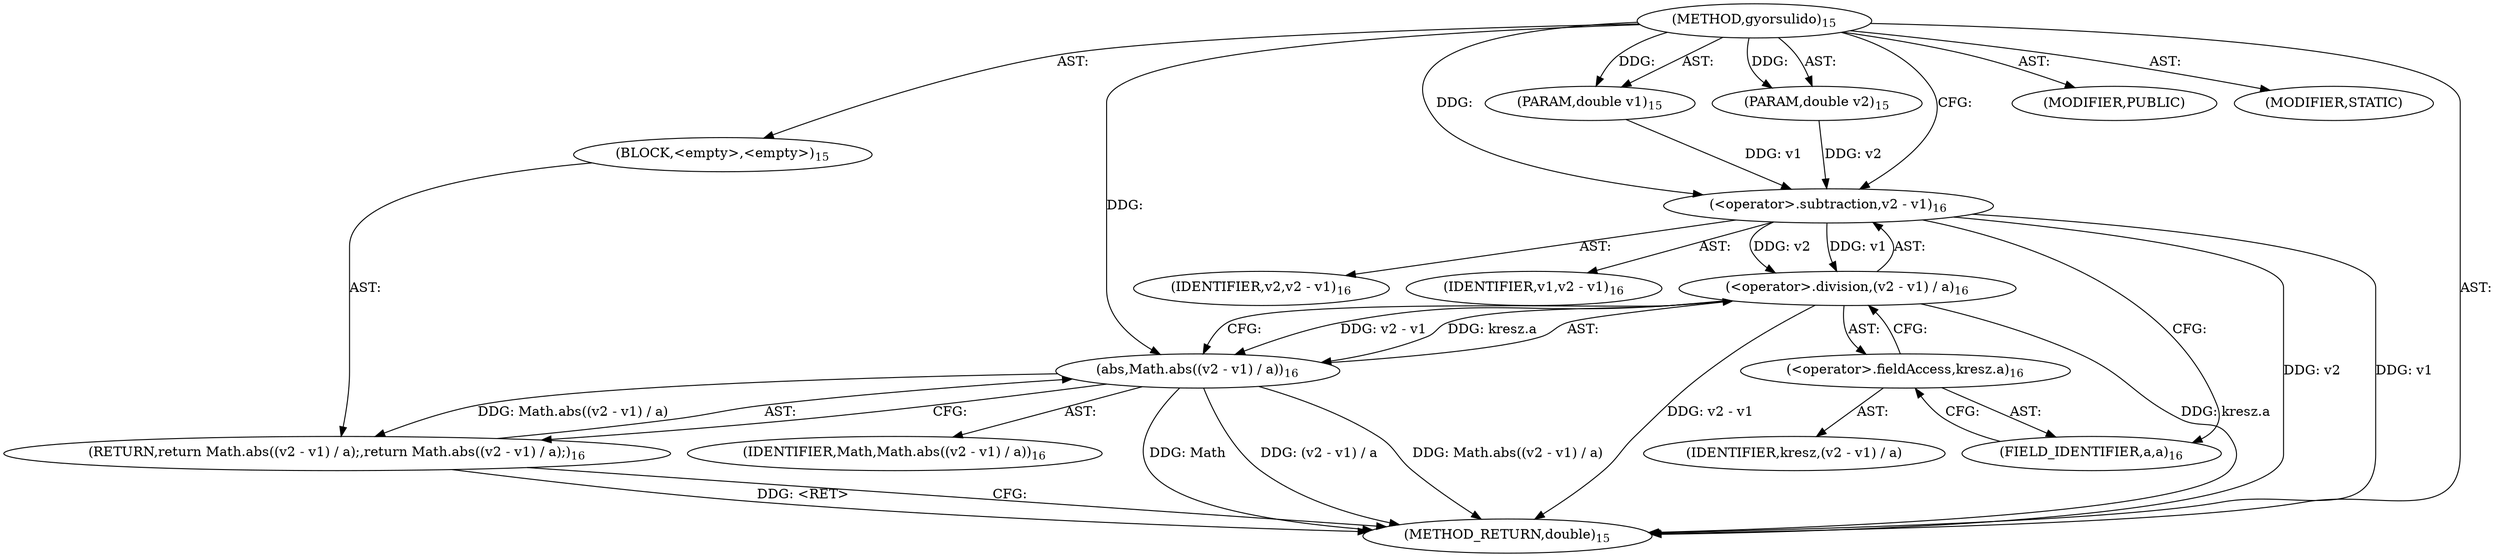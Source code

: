 digraph "gyorsulido" {  
"57" [label = <(METHOD,gyorsulido)<SUB>15</SUB>> ]
"58" [label = <(PARAM,double v1)<SUB>15</SUB>> ]
"59" [label = <(PARAM,double v2)<SUB>15</SUB>> ]
"60" [label = <(BLOCK,&lt;empty&gt;,&lt;empty&gt;)<SUB>15</SUB>> ]
"61" [label = <(RETURN,return Math.abs((v2 - v1) / a);,return Math.abs((v2 - v1) / a);)<SUB>16</SUB>> ]
"62" [label = <(abs,Math.abs((v2 - v1) / a))<SUB>16</SUB>> ]
"63" [label = <(IDENTIFIER,Math,Math.abs((v2 - v1) / a))<SUB>16</SUB>> ]
"64" [label = <(&lt;operator&gt;.division,(v2 - v1) / a)<SUB>16</SUB>> ]
"65" [label = <(&lt;operator&gt;.subtraction,v2 - v1)<SUB>16</SUB>> ]
"66" [label = <(IDENTIFIER,v2,v2 - v1)<SUB>16</SUB>> ]
"67" [label = <(IDENTIFIER,v1,v2 - v1)<SUB>16</SUB>> ]
"68" [label = <(&lt;operator&gt;.fieldAccess,kresz.a)<SUB>16</SUB>> ]
"69" [label = <(IDENTIFIER,kresz,(v2 - v1) / a)> ]
"70" [label = <(FIELD_IDENTIFIER,a,a)<SUB>16</SUB>> ]
"71" [label = <(MODIFIER,PUBLIC)> ]
"72" [label = <(MODIFIER,STATIC)> ]
"73" [label = <(METHOD_RETURN,double)<SUB>15</SUB>> ]
  "57" -> "58"  [ label = "AST: "] 
  "57" -> "59"  [ label = "AST: "] 
  "57" -> "60"  [ label = "AST: "] 
  "57" -> "71"  [ label = "AST: "] 
  "57" -> "72"  [ label = "AST: "] 
  "57" -> "73"  [ label = "AST: "] 
  "60" -> "61"  [ label = "AST: "] 
  "61" -> "62"  [ label = "AST: "] 
  "62" -> "63"  [ label = "AST: "] 
  "62" -> "64"  [ label = "AST: "] 
  "64" -> "65"  [ label = "AST: "] 
  "64" -> "68"  [ label = "AST: "] 
  "65" -> "66"  [ label = "AST: "] 
  "65" -> "67"  [ label = "AST: "] 
  "68" -> "69"  [ label = "AST: "] 
  "68" -> "70"  [ label = "AST: "] 
  "61" -> "73"  [ label = "CFG: "] 
  "62" -> "61"  [ label = "CFG: "] 
  "64" -> "62"  [ label = "CFG: "] 
  "65" -> "70"  [ label = "CFG: "] 
  "68" -> "64"  [ label = "CFG: "] 
  "70" -> "68"  [ label = "CFG: "] 
  "57" -> "65"  [ label = "CFG: "] 
  "61" -> "73"  [ label = "DDG: &lt;RET&gt;"] 
  "62" -> "73"  [ label = "DDG: Math"] 
  "65" -> "73"  [ label = "DDG: v2"] 
  "65" -> "73"  [ label = "DDG: v1"] 
  "64" -> "73"  [ label = "DDG: v2 - v1"] 
  "64" -> "73"  [ label = "DDG: kresz.a"] 
  "62" -> "73"  [ label = "DDG: (v2 - v1) / a"] 
  "62" -> "73"  [ label = "DDG: Math.abs((v2 - v1) / a)"] 
  "57" -> "58"  [ label = "DDG: "] 
  "57" -> "59"  [ label = "DDG: "] 
  "62" -> "61"  [ label = "DDG: Math.abs((v2 - v1) / a)"] 
  "57" -> "62"  [ label = "DDG: "] 
  "64" -> "62"  [ label = "DDG: v2 - v1"] 
  "64" -> "62"  [ label = "DDG: kresz.a"] 
  "65" -> "64"  [ label = "DDG: v2"] 
  "65" -> "64"  [ label = "DDG: v1"] 
  "59" -> "65"  [ label = "DDG: v2"] 
  "57" -> "65"  [ label = "DDG: "] 
  "58" -> "65"  [ label = "DDG: v1"] 
}
